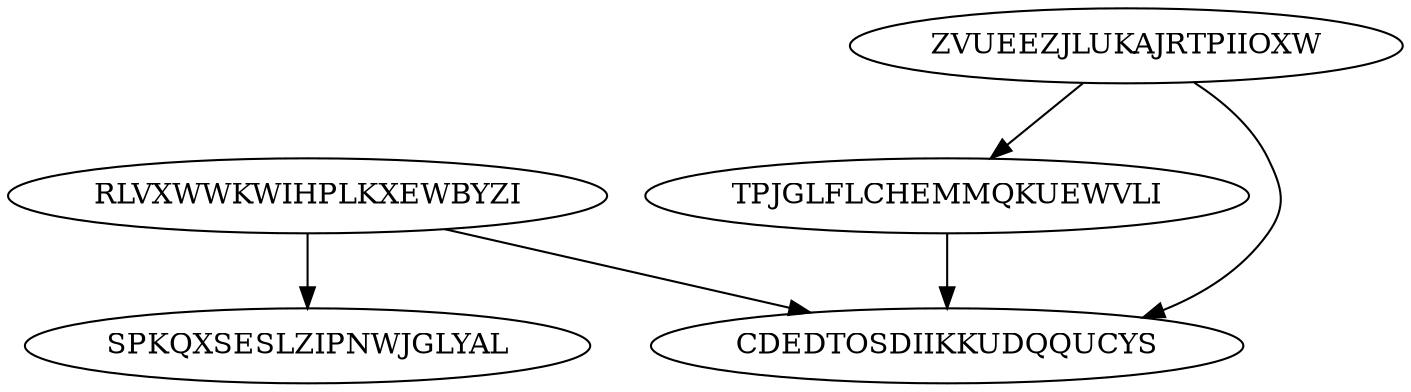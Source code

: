 digraph N5M5 {
	RLVXWWKWIHPLKXEWBYZI	[Weight=11];
	ZVUEEZJLUKAJRTPIIOXW	[Weight=14];
	SPKQXSESLZIPNWJGLYAL	[Weight=10];
	TPJGLFLCHEMMQKUEWVLI	[Weight=15];
	CDEDTOSDIIKKUDQQUCYS	[Weight=15];
	RLVXWWKWIHPLKXEWBYZI -> SPKQXSESLZIPNWJGLYAL [Weight=15];
	RLVXWWKWIHPLKXEWBYZI -> CDEDTOSDIIKKUDQQUCYS [Weight=18];
	ZVUEEZJLUKAJRTPIIOXW -> TPJGLFLCHEMMQKUEWVLI [Weight=19];
	TPJGLFLCHEMMQKUEWVLI -> CDEDTOSDIIKKUDQQUCYS [Weight=14];
	ZVUEEZJLUKAJRTPIIOXW -> CDEDTOSDIIKKUDQQUCYS [Weight=15];
}
